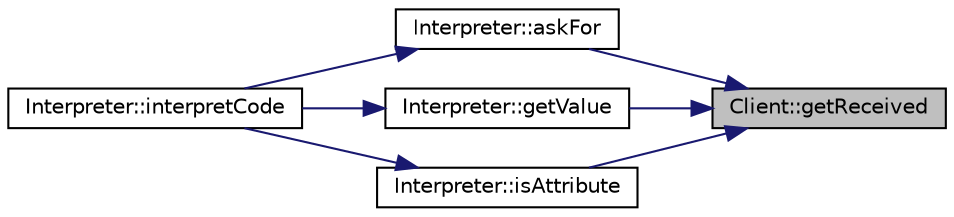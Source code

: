 digraph "Client::getReceived"
{
 // LATEX_PDF_SIZE
  edge [fontname="Helvetica",fontsize="10",labelfontname="Helvetica",labelfontsize="10"];
  node [fontname="Helvetica",fontsize="10",shape=record];
  rankdir="RL";
  Node1 [label="Client::getReceived",height=0.2,width=0.4,color="black", fillcolor="grey75", style="filled", fontcolor="black",tooltip="Getter para la informacion que se obtiene del socket."];
  Node1 -> Node2 [dir="back",color="midnightblue",fontsize="10",style="solid",fontname="Helvetica"];
  Node2 [label="Interpreter::askFor",height=0.2,width=0.4,color="black", fillcolor="white", style="filled",URL="$classInterpreter.html#ac7727438059aff2875c0c5e27c7e7f4a",tooltip="Le pregunta al servidor el tipo del dato introducido."];
  Node2 -> Node3 [dir="back",color="midnightblue",fontsize="10",style="solid",fontname="Helvetica"];
  Node3 [label="Interpreter::interpretCode",height=0.2,width=0.4,color="black", fillcolor="white", style="filled",URL="$classInterpreter.html#a247c03a89b6620c59718d9f46be2aa23",tooltip="Es el método que permite interpretar el contenido del código escrito."];
  Node1 -> Node4 [dir="back",color="midnightblue",fontsize="10",style="solid",fontname="Helvetica"];
  Node4 [label="Interpreter::getValue",height=0.2,width=0.4,color="black", fillcolor="white", style="filled",URL="$classInterpreter.html#abe6f107b32c1875d3e0fd4306ef798f4",tooltip=" "];
  Node4 -> Node3 [dir="back",color="midnightblue",fontsize="10",style="solid",fontname="Helvetica"];
  Node1 -> Node5 [dir="back",color="midnightblue",fontsize="10",style="solid",fontname="Helvetica"];
  Node5 [label="Interpreter::isAttribute",height=0.2,width=0.4,color="black", fillcolor="white", style="filled",URL="$classInterpreter.html#af468bd58dc872fc7cf1681ffd0633e49",tooltip="Permite determinar si una variable es atributo de una estructura."];
  Node5 -> Node3 [dir="back",color="midnightblue",fontsize="10",style="solid",fontname="Helvetica"];
}
